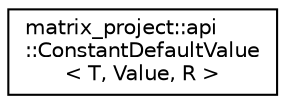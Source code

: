 digraph "Graphical Class Hierarchy"
{
  edge [fontname="Helvetica",fontsize="10",labelfontname="Helvetica",labelfontsize="10"];
  node [fontname="Helvetica",fontsize="10",shape=record];
  rankdir="LR";
  Node1 [label="matrix_project::api\l::ConstantDefaultValue\l\< T, Value, R \>",height=0.2,width=0.4,color="black", fillcolor="white", style="filled",URL="$structmatrix__project_1_1api_1_1ConstantDefaultValue.html",tooltip="Minimal implementation of typewrapper. "];
}
